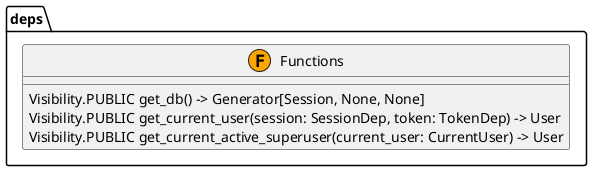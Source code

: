 @startuml
skinparam classAttributeIconSize 0

package "deps" {
  class Functions <<(F,orange)>> {
    Visibility.PUBLIC get_db() -> Generator[Session, None, None]
    Visibility.PUBLIC get_current_user(session: SessionDep, token: TokenDep) -> User
    Visibility.PUBLIC get_current_active_superuser(current_user: CurrentUser) -> User
  }
}

' Relationships
@enduml